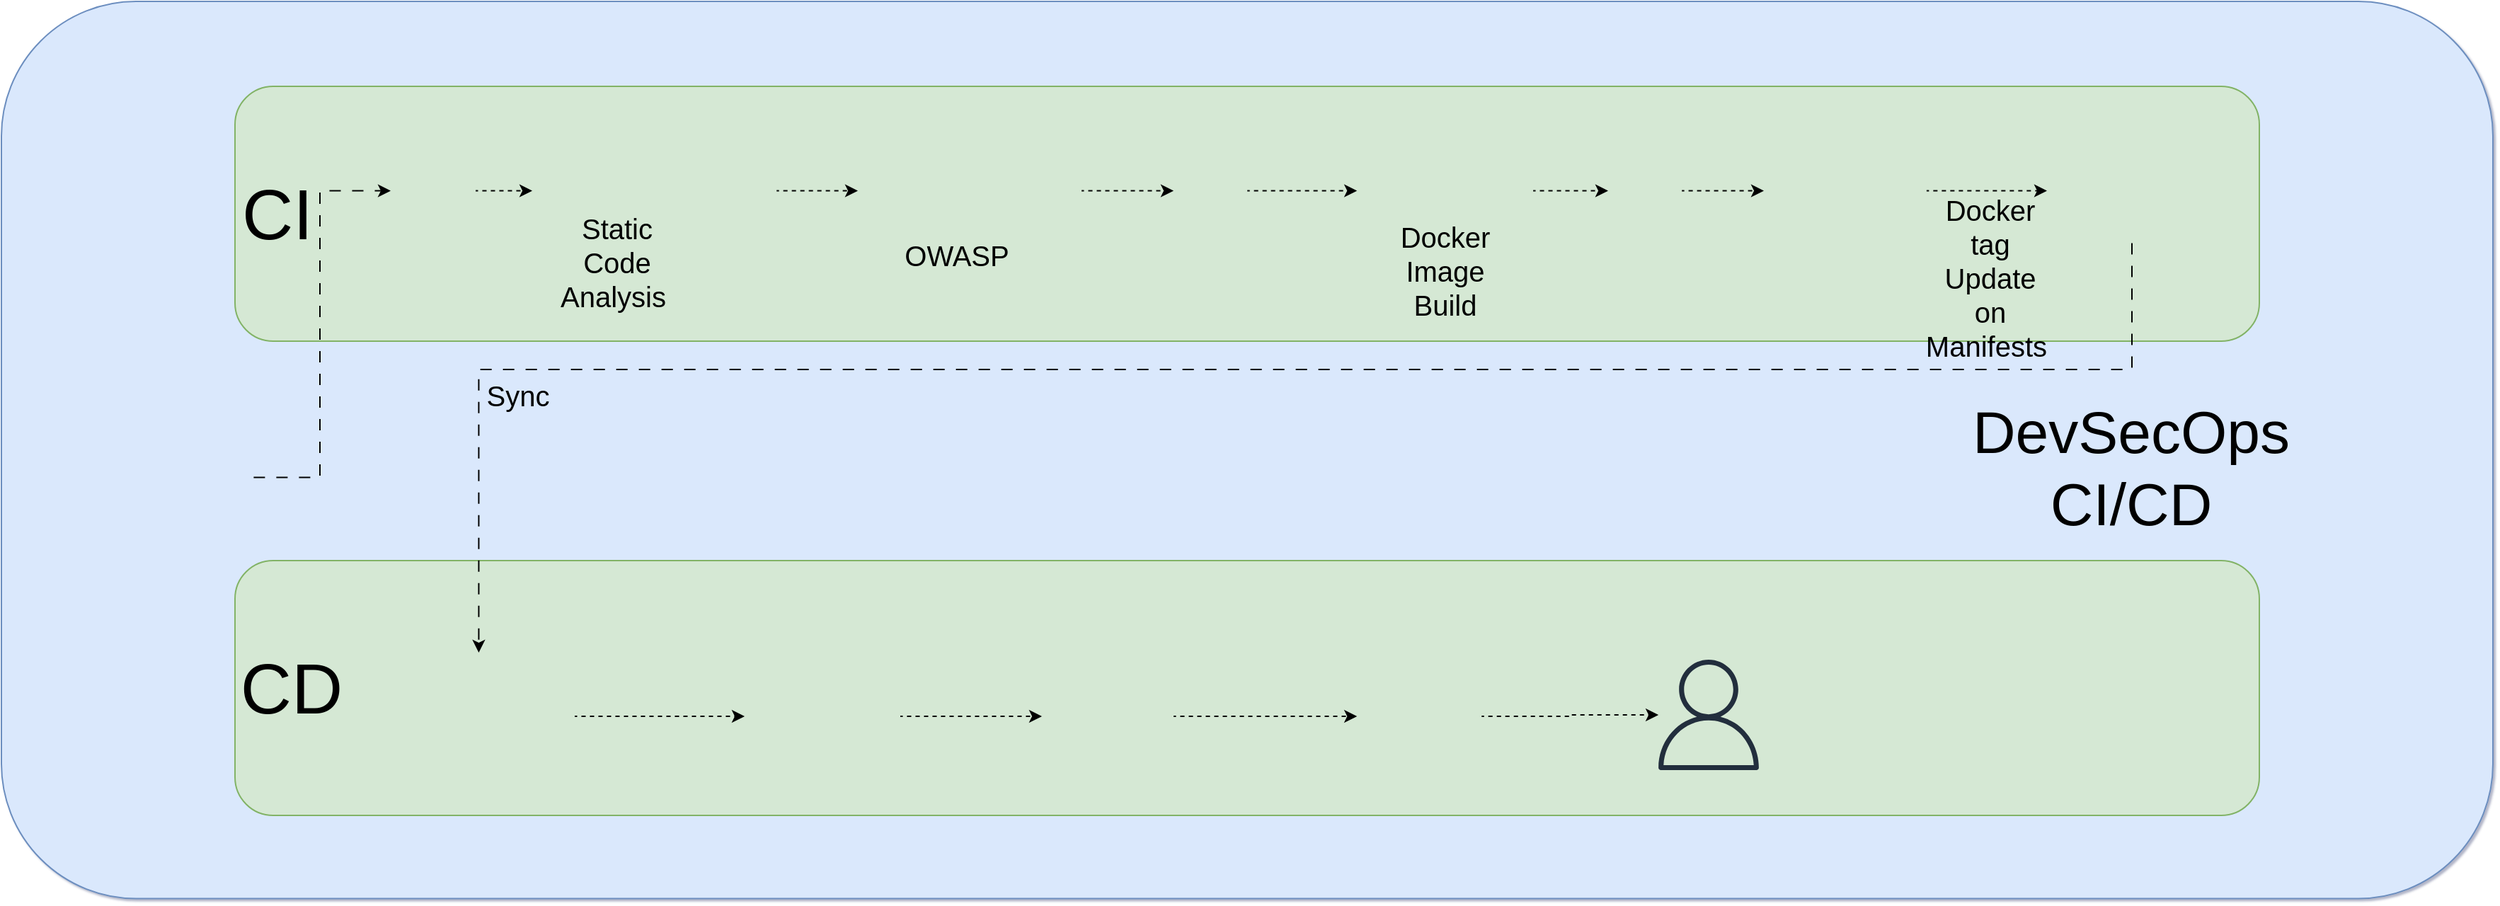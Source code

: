 <mxfile version="26.0.2">
  <diagram name="Page-1" id="FletzxpNU2K9Tte4MwrH">
    <mxGraphModel dx="2787" dy="1725" grid="1" gridSize="10" guides="1" tooltips="1" connect="1" arrows="1" fold="1" page="1" pageScale="1" pageWidth="1100" pageHeight="850" math="0" shadow="1">
      <root>
        <mxCell id="0" />
        <mxCell id="1" parent="0" />
        <mxCell id="Zp9bopaUCP8zhnC8v-5o-43" value="" style="rounded=1;whiteSpace=wrap;html=1;fillColor=#dae8fc;strokeColor=#6c8ebf;" parent="1" vertex="1">
          <mxGeometry x="-375" y="-60" width="1760" height="633.75" as="geometry" />
        </mxCell>
        <mxCell id="Zp9bopaUCP8zhnC8v-5o-44" value="" style="rounded=1;whiteSpace=wrap;html=1;fillColor=#d5e8d4;strokeColor=#82b366;" parent="1" vertex="1">
          <mxGeometry x="-210" width="1430" height="180" as="geometry" />
        </mxCell>
        <mxCell id="Zp9bopaUCP8zhnC8v-5o-45" value="" style="rounded=1;whiteSpace=wrap;html=1;fillColor=#d5e8d4;strokeColor=#82b366;labelBackgroundColor=none;" parent="1" vertex="1">
          <mxGeometry x="-210" y="335" width="1430" height="180" as="geometry" />
        </mxCell>
        <mxCell id="Zp9bopaUCP8zhnC8v-5o-13" style="edgeStyle=orthogonalEdgeStyle;rounded=0;orthogonalLoop=1;jettySize=auto;html=1;entryX=0;entryY=0.5;entryDx=0;entryDy=0;flowAnimation=1;" parent="1" source="Zp9bopaUCP8zhnC8v-5o-1" target="Zp9bopaUCP8zhnC8v-5o-3" edge="1">
          <mxGeometry relative="1" as="geometry" />
        </mxCell>
        <mxCell id="Zp9bopaUCP8zhnC8v-5o-1" value="" style="shape=image;verticalLabelPosition=bottom;labelBackgroundColor=default;verticalAlign=top;aspect=fixed;imageAspect=0;image=https://logolook.net/wp-content/uploads/2022/12/GitHub-Logo.png;" parent="1" vertex="1">
          <mxGeometry x="-320" y="242.5" width="120" height="67.5" as="geometry" />
        </mxCell>
        <mxCell id="Zp9bopaUCP8zhnC8v-5o-22" style="edgeStyle=orthogonalEdgeStyle;rounded=0;orthogonalLoop=1;jettySize=auto;html=1;entryX=0;entryY=0.5;entryDx=0;entryDy=0;flowAnimation=1;dashed=1;" parent="1" source="Zp9bopaUCP8zhnC8v-5o-3" target="Zp9bopaUCP8zhnC8v-5o-5" edge="1">
          <mxGeometry relative="1" as="geometry" />
        </mxCell>
        <mxCell id="Zp9bopaUCP8zhnC8v-5o-3" value="" style="shape=image;verticalLabelPosition=bottom;labelBackgroundColor=default;verticalAlign=top;aspect=fixed;imageAspect=0;image=https://upload.wikimedia.org/wikipedia/commons/thumb/e/e9/Jenkins_logo.svg/1483px-Jenkins_logo.svg.png;" parent="1" vertex="1">
          <mxGeometry x="-100" y="32.33" width="60" height="82.85" as="geometry" />
        </mxCell>
        <mxCell id="Zp9bopaUCP8zhnC8v-5o-20" style="edgeStyle=orthogonalEdgeStyle;rounded=0;orthogonalLoop=1;jettySize=auto;html=1;entryX=0;entryY=0.5;entryDx=0;entryDy=0;flowAnimation=1;dashed=1;" parent="1" source="Zp9bopaUCP8zhnC8v-5o-4" target="Zp9bopaUCP8zhnC8v-5o-19" edge="1">
          <mxGeometry relative="1" as="geometry" />
        </mxCell>
        <mxCell id="Zp9bopaUCP8zhnC8v-5o-4" value="" style="shape=image;verticalLabelPosition=bottom;labelBackgroundColor=default;verticalAlign=top;aspect=fixed;imageAspect=0;image=https://static-00.iconduck.com/assets.00/trivy-icon-1248x2048-jvb9x51r.png;" parent="1" vertex="1">
          <mxGeometry x="760" y="31" width="52.08" height="85.5" as="geometry" />
        </mxCell>
        <mxCell id="Zp9bopaUCP8zhnC8v-5o-21" style="edgeStyle=orthogonalEdgeStyle;rounded=0;orthogonalLoop=1;jettySize=auto;html=1;entryX=0;entryY=0.5;entryDx=0;entryDy=0;flowAnimation=1;dashed=1;" parent="1" source="Zp9bopaUCP8zhnC8v-5o-5" target="Zp9bopaUCP8zhnC8v-5o-7" edge="1">
          <mxGeometry relative="1" as="geometry" />
        </mxCell>
        <mxCell id="Zp9bopaUCP8zhnC8v-5o-5" value="" style="shape=image;verticalLabelPosition=bottom;labelBackgroundColor=default;verticalAlign=top;aspect=fixed;imageAspect=0;image=https://static-00.iconduck.com/assets.00/sonarqube-icon-2048x499-b6mw67zs.png;" parent="1" vertex="1">
          <mxGeometry y="52.76" width="172.6" height="42" as="geometry" />
        </mxCell>
        <mxCell id="yrw4BJJYyJAJMMiqZRWE-4" value="" style="edgeStyle=orthogonalEdgeStyle;rounded=0;orthogonalLoop=1;jettySize=auto;html=1;flowAnimation=1;dashed=1;" edge="1" parent="1" source="Zp9bopaUCP8zhnC8v-5o-7" target="yrw4BJJYyJAJMMiqZRWE-3">
          <mxGeometry relative="1" as="geometry" />
        </mxCell>
        <mxCell id="Zp9bopaUCP8zhnC8v-5o-7" value="" style="shape=image;verticalLabelPosition=bottom;labelBackgroundColor=default;verticalAlign=top;aspect=fixed;imageAspect=0;image=https://blogger.googleusercontent.com/img/b/R29vZ2xl/AVvXsEglo6MalGbIc81QBbz1jqOU8B0085n2UVJCaH9SfhIfxA0MYt1dEFk2-zwiD-qE16LkgxrJgrbgfuRdoyn1PJho_kqKA_0VlMfW9-waWAuhLT9El1w9XQpbyBj_-3MCTMml9gdUmU9k4Ek/s1600/DependencyCheck.png;" parent="1" vertex="1">
          <mxGeometry x="230" y="48.75" width="158.02" height="50" as="geometry" />
        </mxCell>
        <mxCell id="Zp9bopaUCP8zhnC8v-5o-12" value="" style="shape=image;verticalLabelPosition=bottom;labelBackgroundColor=default;verticalAlign=top;aspect=fixed;imageAspect=0;image=https://static-00.iconduck.com/assets.00/terraform-icon-1803x2048-hodrzd3t.png;" parent="1" vertex="1">
          <mxGeometry x="-340" y="60" width="52.8" height="60" as="geometry" />
        </mxCell>
        <mxCell id="Zp9bopaUCP8zhnC8v-5o-18" style="edgeStyle=orthogonalEdgeStyle;rounded=0;orthogonalLoop=1;jettySize=auto;html=1;entryX=0;entryY=0.5;entryDx=0;entryDy=0;flowAnimation=1;dashed=1;" parent="1" source="Zp9bopaUCP8zhnC8v-5o-15" target="Zp9bopaUCP8zhnC8v-5o-4" edge="1">
          <mxGeometry relative="1" as="geometry">
            <mxPoint x="680" y="73.75" as="targetPoint" />
          </mxGeometry>
        </mxCell>
        <mxCell id="Zp9bopaUCP8zhnC8v-5o-15" value="" style="shape=image;verticalLabelPosition=bottom;labelBackgroundColor=default;verticalAlign=top;aspect=fixed;imageAspect=0;image=https://logos-world.net/wp-content/uploads/2021/02/Docker-Logo.png;" parent="1" vertex="1">
          <mxGeometry x="582.6" y="38.75" width="124.44" height="70" as="geometry" />
        </mxCell>
        <mxCell id="Zp9bopaUCP8zhnC8v-5o-17" value="Docker Image Build" style="text;html=1;align=center;verticalAlign=middle;whiteSpace=wrap;rounded=0;fontSize=20;" parent="1" vertex="1">
          <mxGeometry x="614.82" y="115.18" width="60" height="30" as="geometry" />
        </mxCell>
        <mxCell id="Zp9bopaUCP8zhnC8v-5o-34" style="edgeStyle=orthogonalEdgeStyle;rounded=0;orthogonalLoop=1;jettySize=auto;html=1;entryX=0.5;entryY=0;entryDx=0;entryDy=0;flowAnimation=1;exitX=0.5;exitY=1;exitDx=0;exitDy=0;" parent="1" source="Zp9bopaUCP8zhnC8v-5o-36" target="Zp9bopaUCP8zhnC8v-5o-25" edge="1">
          <mxGeometry relative="1" as="geometry">
            <mxPoint x="-37.795" y="390" as="targetPoint" />
            <mxPoint x="927.429" y="93.75" as="sourcePoint" />
            <Array as="points">
              <mxPoint x="1130" y="200" />
              <mxPoint x="-38" y="200" />
            </Array>
          </mxGeometry>
        </mxCell>
        <mxCell id="Zp9bopaUCP8zhnC8v-5o-37" style="edgeStyle=orthogonalEdgeStyle;rounded=0;orthogonalLoop=1;jettySize=auto;html=1;entryX=0;entryY=0.5;entryDx=0;entryDy=0;flowAnimation=1;dashed=1;" parent="1" source="Zp9bopaUCP8zhnC8v-5o-19" target="Zp9bopaUCP8zhnC8v-5o-36" edge="1">
          <mxGeometry relative="1" as="geometry" />
        </mxCell>
        <mxCell id="Zp9bopaUCP8zhnC8v-5o-19" value="" style="shape=image;verticalLabelPosition=bottom;labelBackgroundColor=default;verticalAlign=top;aspect=fixed;imageAspect=0;image=https://blogger.googleusercontent.com/img/b/R29vZ2xl/AVvXsEjKwLLWrV1jVNbN93unAcc_C15jagucKyYDmo0URPbtWhhQJXaucAuw5EYwy-MJcnFN4uGCmMms2WnuE75PZZAqxJuSAoV7mkYAPzcZu1LwwOvhcKpAYbuz1bymOVzoHNH4pV7EeMnWY80Q/s728-rw-e365/docker-hub-data-breach.jpg;" parent="1" vertex="1">
          <mxGeometry x="870" y="43.75" width="114.95" height="60" as="geometry" />
        </mxCell>
        <mxCell id="Zp9bopaUCP8zhnC8v-5o-24" value="" style="shape=image;verticalLabelPosition=bottom;labelBackgroundColor=default;verticalAlign=top;aspect=fixed;imageAspect=0;image=https://upload.wikimedia.org/wikipedia/commons/0/05/Ansible_Logo.png;" parent="1" vertex="1">
          <mxGeometry x="-353.6" y="137.5" width="80" height="80" as="geometry" />
        </mxCell>
        <mxCell id="Zp9bopaUCP8zhnC8v-5o-27" style="edgeStyle=orthogonalEdgeStyle;rounded=0;orthogonalLoop=1;jettySize=auto;html=1;entryX=0;entryY=0.5;entryDx=0;entryDy=0;flowAnimation=1;dashed=1;" parent="1" source="Zp9bopaUCP8zhnC8v-5o-25" target="Zp9bopaUCP8zhnC8v-5o-28" edge="1">
          <mxGeometry relative="1" as="geometry">
            <mxPoint x="160" y="445" as="targetPoint" />
          </mxGeometry>
        </mxCell>
        <mxCell id="Zp9bopaUCP8zhnC8v-5o-25" value="" style="shape=image;verticalLabelPosition=bottom;labelBackgroundColor=default;verticalAlign=top;aspect=fixed;imageAspect=0;image=https://www.opsmx.com/wp-content/uploads/2022/07/Argo-1-e1630327305635-1.png;" parent="1" vertex="1">
          <mxGeometry x="-105.59" y="400" width="135.59" height="90" as="geometry" />
        </mxCell>
        <mxCell id="Zp9bopaUCP8zhnC8v-5o-30" style="edgeStyle=orthogonalEdgeStyle;rounded=0;orthogonalLoop=1;jettySize=auto;html=1;flowAnimation=1;dashed=1;" parent="1" source="Zp9bopaUCP8zhnC8v-5o-28" target="Zp9bopaUCP8zhnC8v-5o-29" edge="1">
          <mxGeometry relative="1" as="geometry" />
        </mxCell>
        <mxCell id="Zp9bopaUCP8zhnC8v-5o-28" value="" style="shape=image;verticalLabelPosition=bottom;labelBackgroundColor=default;verticalAlign=top;aspect=fixed;imageAspect=0;image=https://juststickers.in/wp-content/uploads/2018/11/kubernetes-wordmark.png;" parent="1" vertex="1">
          <mxGeometry x="150" y="390" width="110" height="110" as="geometry" />
        </mxCell>
        <mxCell id="Zp9bopaUCP8zhnC8v-5o-32" style="edgeStyle=orthogonalEdgeStyle;rounded=0;orthogonalLoop=1;jettySize=auto;html=1;entryX=0;entryY=0.5;entryDx=0;entryDy=0;flowAnimation=1;dashed=1;" parent="1" source="Zp9bopaUCP8zhnC8v-5o-29" target="Zp9bopaUCP8zhnC8v-5o-31" edge="1">
          <mxGeometry relative="1" as="geometry" />
        </mxCell>
        <mxCell id="Zp9bopaUCP8zhnC8v-5o-29" value="" style="shape=image;verticalLabelPosition=bottom;labelBackgroundColor=default;verticalAlign=top;aspect=fixed;imageAspect=0;image=https://i.pinimg.com/originals/58/87/dd/5887ddf7f68aa57b38e35196f42150c7.png;" parent="1" vertex="1">
          <mxGeometry x="360" y="405" width="93.02" height="80" as="geometry" />
        </mxCell>
        <mxCell id="Zp9bopaUCP8zhnC8v-5o-47" style="edgeStyle=orthogonalEdgeStyle;rounded=0;orthogonalLoop=1;jettySize=auto;html=1;flowAnimation=1;dashed=1;" parent="1" source="Zp9bopaUCP8zhnC8v-5o-31" target="Zp9bopaUCP8zhnC8v-5o-46" edge="1">
          <mxGeometry relative="1" as="geometry" />
        </mxCell>
        <mxCell id="Zp9bopaUCP8zhnC8v-5o-31" value="" style="shape=image;verticalLabelPosition=bottom;labelBackgroundColor=default;verticalAlign=top;aspect=fixed;imageAspect=0;image=https://upload.wikimedia.org/wikipedia/commons/thumb/a/a1/Grafana_logo.svg/800px-Grafana_logo.svg.png;" parent="1" vertex="1">
          <mxGeometry x="582.6" y="400" width="88.02" height="90" as="geometry" />
        </mxCell>
        <mxCell id="Zp9bopaUCP8zhnC8v-5o-35" value="" style="shape=image;verticalLabelPosition=bottom;labelBackgroundColor=default;verticalAlign=top;aspect=fixed;imageAspect=0;image=https://static-00.iconduck.com/assets.00/aws-icon-2048x2048-ptyrjxdo.png;" parent="1" vertex="1">
          <mxGeometry x="-350" y="-36.25" width="85" height="85" as="geometry" />
        </mxCell>
        <mxCell id="Zp9bopaUCP8zhnC8v-5o-36" value="" style="shape=image;verticalLabelPosition=bottom;labelBackgroundColor=default;verticalAlign=top;aspect=fixed;imageAspect=0;image=https://logolook.net/wp-content/uploads/2022/12/GitHub-Logo.png;" parent="1" vertex="1">
          <mxGeometry x="1070" y="40" width="120" height="67.5" as="geometry" />
        </mxCell>
        <mxCell id="Zp9bopaUCP8zhnC8v-5o-46" value="" style="sketch=0;outlineConnect=0;fontColor=#232F3E;gradientColor=none;fillColor=#232F3D;strokeColor=none;dashed=0;verticalLabelPosition=bottom;verticalAlign=top;align=center;html=1;fontSize=12;fontStyle=0;aspect=fixed;pointerEvents=1;shape=mxgraph.aws4.user;" parent="1" vertex="1">
          <mxGeometry x="792" y="405" width="78" height="78" as="geometry" />
        </mxCell>
        <mxCell id="Zp9bopaUCP8zhnC8v-5o-48" value="DevSecOps CI/CD" style="text;html=1;align=center;verticalAlign=middle;whiteSpace=wrap;rounded=0;fontSize=42;" parent="1" vertex="1">
          <mxGeometry x="1021.4" y="230" width="217.2" height="80" as="geometry" />
        </mxCell>
        <mxCell id="Zp9bopaUCP8zhnC8v-5o-49" value="CI" style="text;html=1;align=center;verticalAlign=middle;whiteSpace=wrap;rounded=0;fontSize=50;" parent="1" vertex="1">
          <mxGeometry x="-210" y="75.0" width="60" height="30" as="geometry" />
        </mxCell>
        <mxCell id="Zp9bopaUCP8zhnC8v-5o-50" value="CD" style="text;html=1;align=center;verticalAlign=middle;whiteSpace=wrap;rounded=0;fontSize=50;" parent="1" vertex="1">
          <mxGeometry x="-200.0" y="410" width="60" height="30" as="geometry" />
        </mxCell>
        <mxCell id="Zp9bopaUCP8zhnC8v-5o-56" value="" style="shape=image;verticalLabelPosition=bottom;labelBackgroundColor=default;verticalAlign=top;aspect=fixed;imageAspect=0;image=https://seeklogo.com/images/N/netflix-logo-9F2C3C3C63-seeklogo.com.png;" parent="1" vertex="1">
          <mxGeometry x="1270" y="213.44" width="66.36" height="113.12" as="geometry" />
        </mxCell>
        <mxCell id="Ye_nrfRPRzjRZ5T-cUN8-1" value="Docker tag Update on Manifests&amp;nbsp;" style="text;html=1;align=center;verticalAlign=middle;whiteSpace=wrap;rounded=0;strokeWidth=10;fontSize=20;" parent="1" vertex="1">
          <mxGeometry x="1000" y="120" width="60" height="30" as="geometry" />
        </mxCell>
        <mxCell id="Ye_nrfRPRzjRZ5T-cUN8-2" value="Static Code Analysis&amp;nbsp;" style="text;html=1;align=center;verticalAlign=middle;whiteSpace=wrap;rounded=0;fontSize=20;" parent="1" vertex="1">
          <mxGeometry x="30" y="108.75" width="60" height="30" as="geometry" />
        </mxCell>
        <mxCell id="Ye_nrfRPRzjRZ5T-cUN8-3" value="OWASP" style="text;html=1;align=center;verticalAlign=middle;whiteSpace=wrap;rounded=0;fontSize=20;" parent="1" vertex="1">
          <mxGeometry x="270" y="103.75" width="60" height="30" as="geometry" />
        </mxCell>
        <mxCell id="Ye_nrfRPRzjRZ5T-cUN8-4" value="Sync" style="text;html=1;align=center;verticalAlign=middle;whiteSpace=wrap;rounded=0;fontSize=20;" parent="1" vertex="1">
          <mxGeometry x="-40" y="203.44" width="60" height="30" as="geometry" />
        </mxCell>
        <mxCell id="yrw4BJJYyJAJMMiqZRWE-6" style="edgeStyle=orthogonalEdgeStyle;rounded=0;orthogonalLoop=1;jettySize=auto;html=1;entryX=0;entryY=0.5;entryDx=0;entryDy=0;flowAnimation=1;dashed=1;" edge="1" parent="1" source="yrw4BJJYyJAJMMiqZRWE-3" target="Zp9bopaUCP8zhnC8v-5o-15">
          <mxGeometry relative="1" as="geometry" />
        </mxCell>
        <mxCell id="yrw4BJJYyJAJMMiqZRWE-3" value="" style="shape=image;verticalLabelPosition=bottom;labelBackgroundColor=default;verticalAlign=top;aspect=fixed;imageAspect=0;image=https://static-00.iconduck.com/assets.00/trivy-icon-1248x2048-jvb9x51r.png;" vertex="1" parent="1">
          <mxGeometry x="453.02" y="31" width="52.08" height="85.5" as="geometry" />
        </mxCell>
      </root>
    </mxGraphModel>
  </diagram>
</mxfile>

